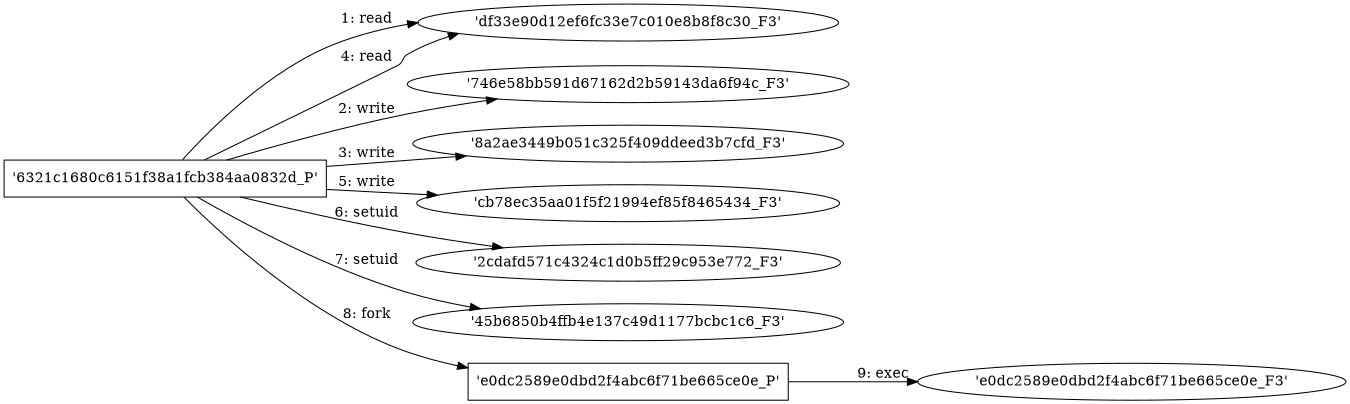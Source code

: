 digraph "D:\Learning\Paper\apt\基于CTI的攻击预警\Dataset\攻击图\ASGfromALLCTI\CISO series Lessons learned—4 priorities to achieve the largest security improvements.dot" {
rankdir="LR"
size="9"
fixedsize="false"
splines="true"
nodesep=0.3
ranksep=0
fontsize=10
overlap="scalexy"
engine= "neato"
	"'df33e90d12ef6fc33e7c010e8b8f8c30_F3'" [node_type=file shape=ellipse]
	"'6321c1680c6151f38a1fcb384aa0832d_P'" [node_type=Process shape=box]
	"'6321c1680c6151f38a1fcb384aa0832d_P'" -> "'df33e90d12ef6fc33e7c010e8b8f8c30_F3'" [label="1: read"]
	"'746e58bb591d67162d2b59143da6f94c_F3'" [node_type=file shape=ellipse]
	"'6321c1680c6151f38a1fcb384aa0832d_P'" [node_type=Process shape=box]
	"'6321c1680c6151f38a1fcb384aa0832d_P'" -> "'746e58bb591d67162d2b59143da6f94c_F3'" [label="2: write"]
	"'8a2ae3449b051c325f409ddeed3b7cfd_F3'" [node_type=file shape=ellipse]
	"'6321c1680c6151f38a1fcb384aa0832d_P'" [node_type=Process shape=box]
	"'6321c1680c6151f38a1fcb384aa0832d_P'" -> "'8a2ae3449b051c325f409ddeed3b7cfd_F3'" [label="3: write"]
	"'df33e90d12ef6fc33e7c010e8b8f8c30_F3'" [node_type=file shape=ellipse]
	"'6321c1680c6151f38a1fcb384aa0832d_P'" [node_type=Process shape=box]
	"'6321c1680c6151f38a1fcb384aa0832d_P'" -> "'df33e90d12ef6fc33e7c010e8b8f8c30_F3'" [label="4: read"]
	"'cb78ec35aa01f5f21994ef85f8465434_F3'" [node_type=file shape=ellipse]
	"'6321c1680c6151f38a1fcb384aa0832d_P'" [node_type=Process shape=box]
	"'6321c1680c6151f38a1fcb384aa0832d_P'" -> "'cb78ec35aa01f5f21994ef85f8465434_F3'" [label="5: write"]
	"'2cdafd571c4324c1d0b5ff29c953e772_F3'" [node_type=file shape=ellipse]
	"'6321c1680c6151f38a1fcb384aa0832d_P'" [node_type=Process shape=box]
	"'6321c1680c6151f38a1fcb384aa0832d_P'" -> "'2cdafd571c4324c1d0b5ff29c953e772_F3'" [label="6: setuid"]
	"'45b6850b4ffb4e137c49d1177bcbc1c6_F3'" [node_type=file shape=ellipse]
	"'6321c1680c6151f38a1fcb384aa0832d_P'" [node_type=Process shape=box]
	"'6321c1680c6151f38a1fcb384aa0832d_P'" -> "'45b6850b4ffb4e137c49d1177bcbc1c6_F3'" [label="7: setuid"]
	"'6321c1680c6151f38a1fcb384aa0832d_P'" [node_type=Process shape=box]
	"'e0dc2589e0dbd2f4abc6f71be665ce0e_P'" [node_type=Process shape=box]
	"'6321c1680c6151f38a1fcb384aa0832d_P'" -> "'e0dc2589e0dbd2f4abc6f71be665ce0e_P'" [label="8: fork"]
	"'e0dc2589e0dbd2f4abc6f71be665ce0e_P'" [node_type=Process shape=box]
	"'e0dc2589e0dbd2f4abc6f71be665ce0e_F3'" [node_type=File shape=ellipse]
	"'e0dc2589e0dbd2f4abc6f71be665ce0e_P'" -> "'e0dc2589e0dbd2f4abc6f71be665ce0e_F3'" [label="9: exec"]
}
